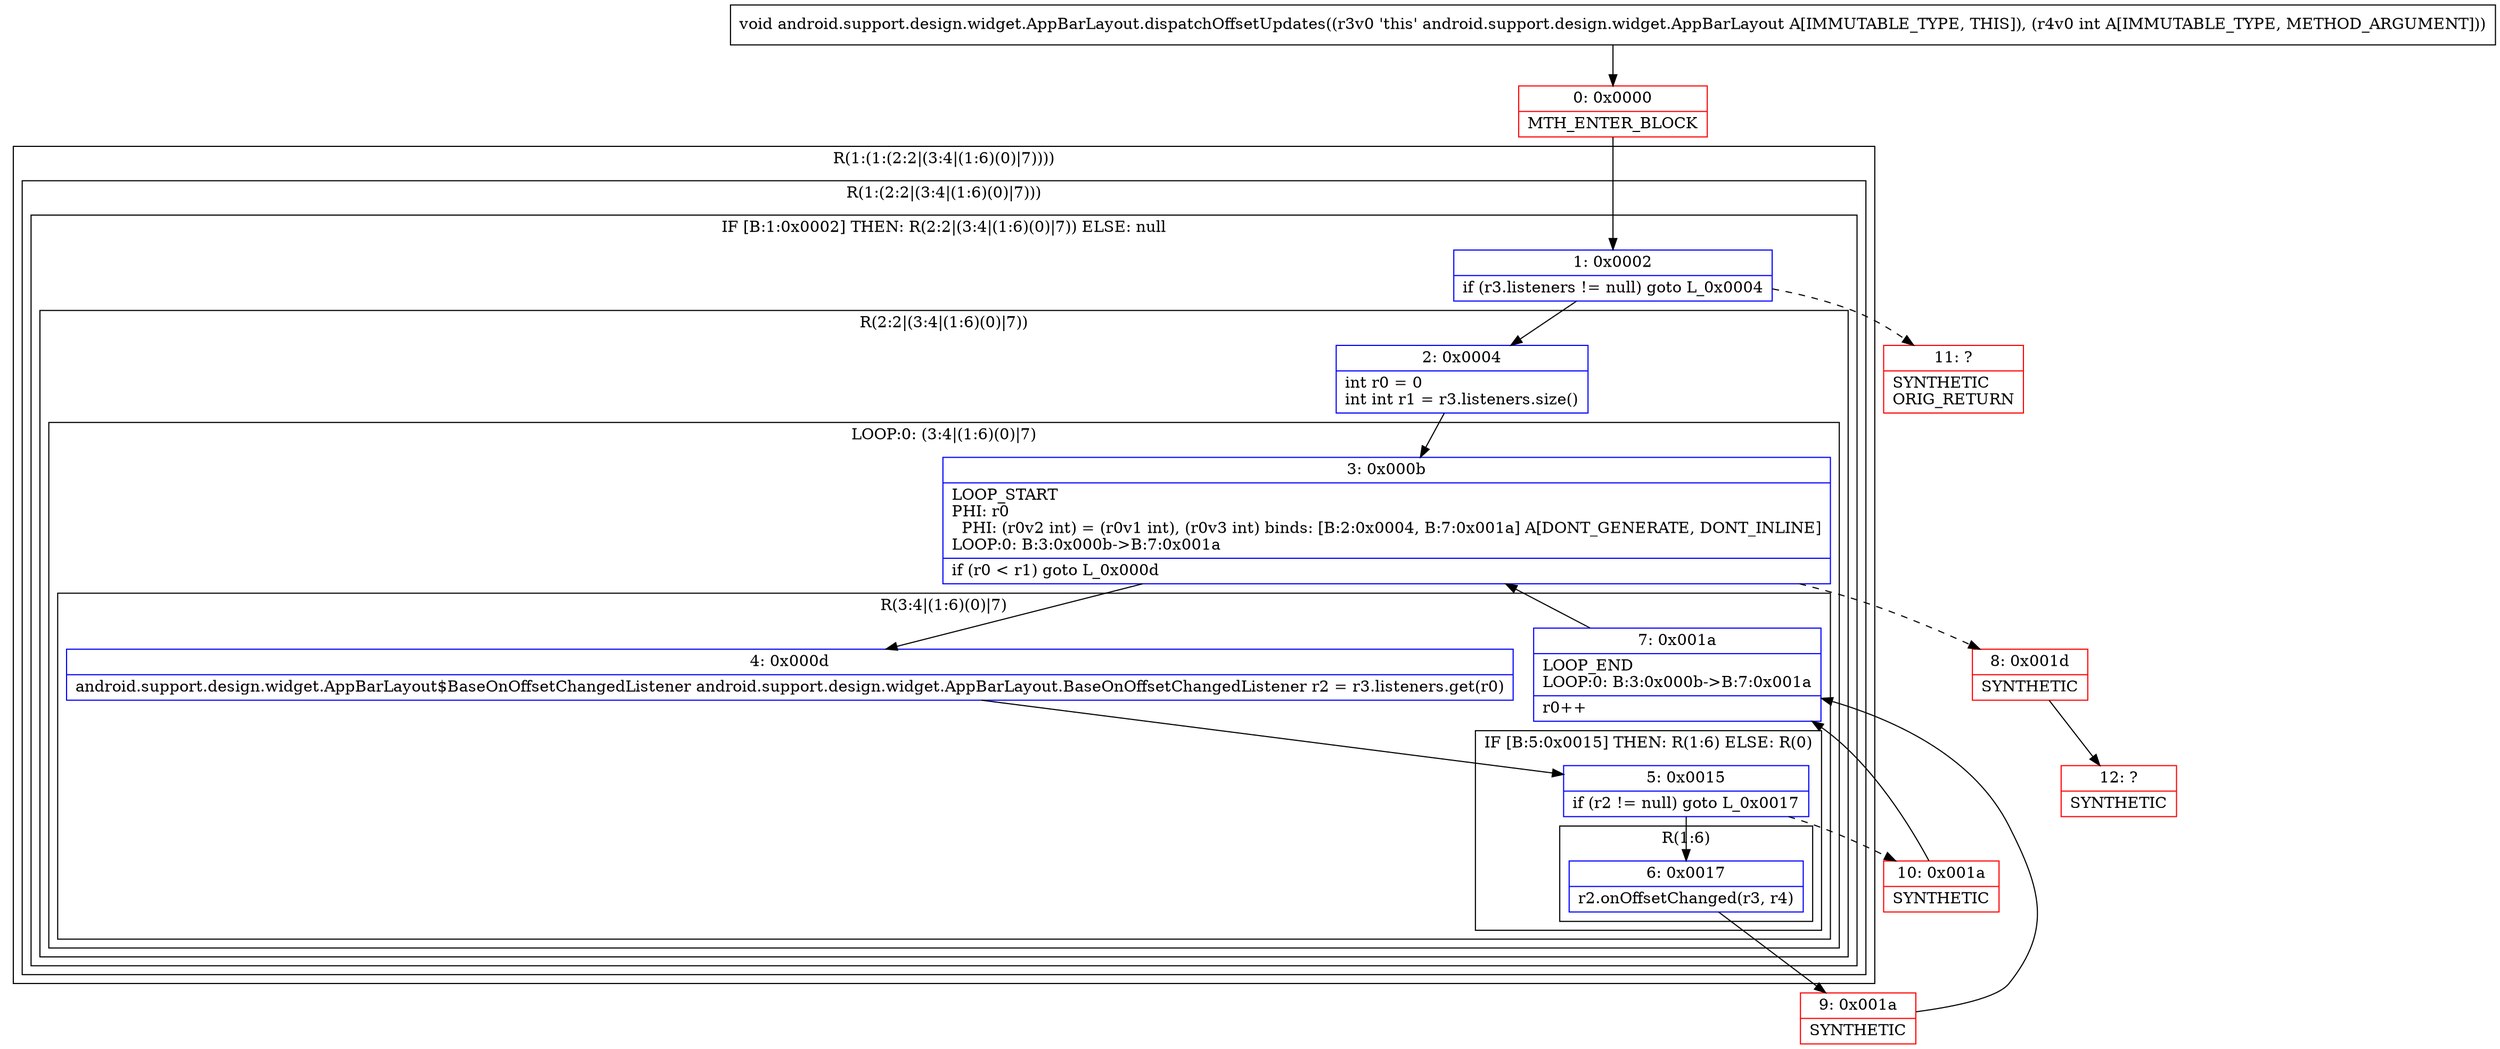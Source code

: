 digraph "CFG forandroid.support.design.widget.AppBarLayout.dispatchOffsetUpdates(I)V" {
subgraph cluster_Region_1584576530 {
label = "R(1:(1:(2:2|(3:4|(1:6)(0)|7))))";
node [shape=record,color=blue];
subgraph cluster_Region_1614177125 {
label = "R(1:(2:2|(3:4|(1:6)(0)|7)))";
node [shape=record,color=blue];
subgraph cluster_IfRegion_43806423 {
label = "IF [B:1:0x0002] THEN: R(2:2|(3:4|(1:6)(0)|7)) ELSE: null";
node [shape=record,color=blue];
Node_1 [shape=record,label="{1\:\ 0x0002|if (r3.listeners != null) goto L_0x0004\l}"];
subgraph cluster_Region_1986762878 {
label = "R(2:2|(3:4|(1:6)(0)|7))";
node [shape=record,color=blue];
Node_2 [shape=record,label="{2\:\ 0x0004|int r0 = 0\lint int r1 = r3.listeners.size()\l}"];
subgraph cluster_LoopRegion_863433817 {
label = "LOOP:0: (3:4|(1:6)(0)|7)";
node [shape=record,color=blue];
Node_3 [shape=record,label="{3\:\ 0x000b|LOOP_START\lPHI: r0 \l  PHI: (r0v2 int) = (r0v1 int), (r0v3 int) binds: [B:2:0x0004, B:7:0x001a] A[DONT_GENERATE, DONT_INLINE]\lLOOP:0: B:3:0x000b\-\>B:7:0x001a\l|if (r0 \< r1) goto L_0x000d\l}"];
subgraph cluster_Region_137366019 {
label = "R(3:4|(1:6)(0)|7)";
node [shape=record,color=blue];
Node_4 [shape=record,label="{4\:\ 0x000d|android.support.design.widget.AppBarLayout$BaseOnOffsetChangedListener android.support.design.widget.AppBarLayout.BaseOnOffsetChangedListener r2 = r3.listeners.get(r0)\l}"];
subgraph cluster_IfRegion_62052108 {
label = "IF [B:5:0x0015] THEN: R(1:6) ELSE: R(0)";
node [shape=record,color=blue];
Node_5 [shape=record,label="{5\:\ 0x0015|if (r2 != null) goto L_0x0017\l}"];
subgraph cluster_Region_699402092 {
label = "R(1:6)";
node [shape=record,color=blue];
Node_6 [shape=record,label="{6\:\ 0x0017|r2.onOffsetChanged(r3, r4)\l}"];
}
subgraph cluster_Region_1563548764 {
label = "R(0)";
node [shape=record,color=blue];
}
}
Node_7 [shape=record,label="{7\:\ 0x001a|LOOP_END\lLOOP:0: B:3:0x000b\-\>B:7:0x001a\l|r0++\l}"];
}
}
}
}
}
}
Node_0 [shape=record,color=red,label="{0\:\ 0x0000|MTH_ENTER_BLOCK\l}"];
Node_8 [shape=record,color=red,label="{8\:\ 0x001d|SYNTHETIC\l}"];
Node_9 [shape=record,color=red,label="{9\:\ 0x001a|SYNTHETIC\l}"];
Node_10 [shape=record,color=red,label="{10\:\ 0x001a|SYNTHETIC\l}"];
Node_11 [shape=record,color=red,label="{11\:\ ?|SYNTHETIC\lORIG_RETURN\l}"];
Node_12 [shape=record,color=red,label="{12\:\ ?|SYNTHETIC\l}"];
MethodNode[shape=record,label="{void android.support.design.widget.AppBarLayout.dispatchOffsetUpdates((r3v0 'this' android.support.design.widget.AppBarLayout A[IMMUTABLE_TYPE, THIS]), (r4v0 int A[IMMUTABLE_TYPE, METHOD_ARGUMENT])) }"];
MethodNode -> Node_0;
Node_1 -> Node_2;
Node_1 -> Node_11[style=dashed];
Node_2 -> Node_3;
Node_3 -> Node_4;
Node_3 -> Node_8[style=dashed];
Node_4 -> Node_5;
Node_5 -> Node_6;
Node_5 -> Node_10[style=dashed];
Node_6 -> Node_9;
Node_7 -> Node_3;
Node_0 -> Node_1;
Node_8 -> Node_12;
Node_9 -> Node_7;
Node_10 -> Node_7;
}

